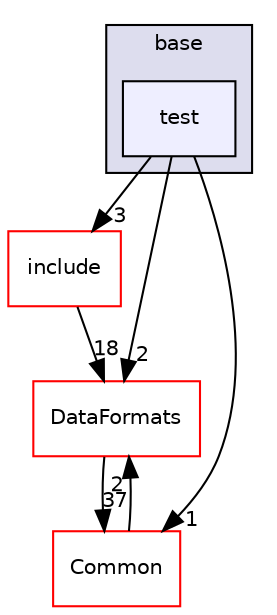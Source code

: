 digraph "/home/travis/build/AliceO2Group/AliceO2/Detectors/TRD/base/test" {
  bgcolor=transparent;
  compound=true
  node [ fontsize="10", fontname="Helvetica"];
  edge [ labelfontsize="10", labelfontname="Helvetica"];
  subgraph clusterdir_09bf7f7c4011a5ccc426492db4dd0891 {
    graph [ bgcolor="#ddddee", pencolor="black", label="base" fontname="Helvetica", fontsize="10", URL="dir_09bf7f7c4011a5ccc426492db4dd0891.html"]
  dir_270940edd87adfa91065c2834457a9a9 [shape=box, label="test", style="filled", fillcolor="#eeeeff", pencolor="black", URL="dir_270940edd87adfa91065c2834457a9a9.html"];
  }
  dir_8b3cc3395a6e7eccd58a8c5fa5ac689e [shape=box label="include" color="red" URL="dir_8b3cc3395a6e7eccd58a8c5fa5ac689e.html"];
  dir_4ab6b4cc6a7edbff49100e9123df213f [shape=box label="Common" color="red" URL="dir_4ab6b4cc6a7edbff49100e9123df213f.html"];
  dir_2171f7ec022c5423887b07c69b2f5b48 [shape=box label="DataFormats" color="red" URL="dir_2171f7ec022c5423887b07c69b2f5b48.html"];
  dir_8b3cc3395a6e7eccd58a8c5fa5ac689e->dir_2171f7ec022c5423887b07c69b2f5b48 [headlabel="18", labeldistance=1.5 headhref="dir_000146_000080.html"];
  dir_4ab6b4cc6a7edbff49100e9123df213f->dir_2171f7ec022c5423887b07c69b2f5b48 [headlabel="2", labeldistance=1.5 headhref="dir_000031_000080.html"];
  dir_270940edd87adfa91065c2834457a9a9->dir_8b3cc3395a6e7eccd58a8c5fa5ac689e [headlabel="3", labeldistance=1.5 headhref="dir_000653_000146.html"];
  dir_270940edd87adfa91065c2834457a9a9->dir_4ab6b4cc6a7edbff49100e9123df213f [headlabel="1", labeldistance=1.5 headhref="dir_000653_000031.html"];
  dir_270940edd87adfa91065c2834457a9a9->dir_2171f7ec022c5423887b07c69b2f5b48 [headlabel="2", labeldistance=1.5 headhref="dir_000653_000080.html"];
  dir_2171f7ec022c5423887b07c69b2f5b48->dir_4ab6b4cc6a7edbff49100e9123df213f [headlabel="37", labeldistance=1.5 headhref="dir_000080_000031.html"];
}

